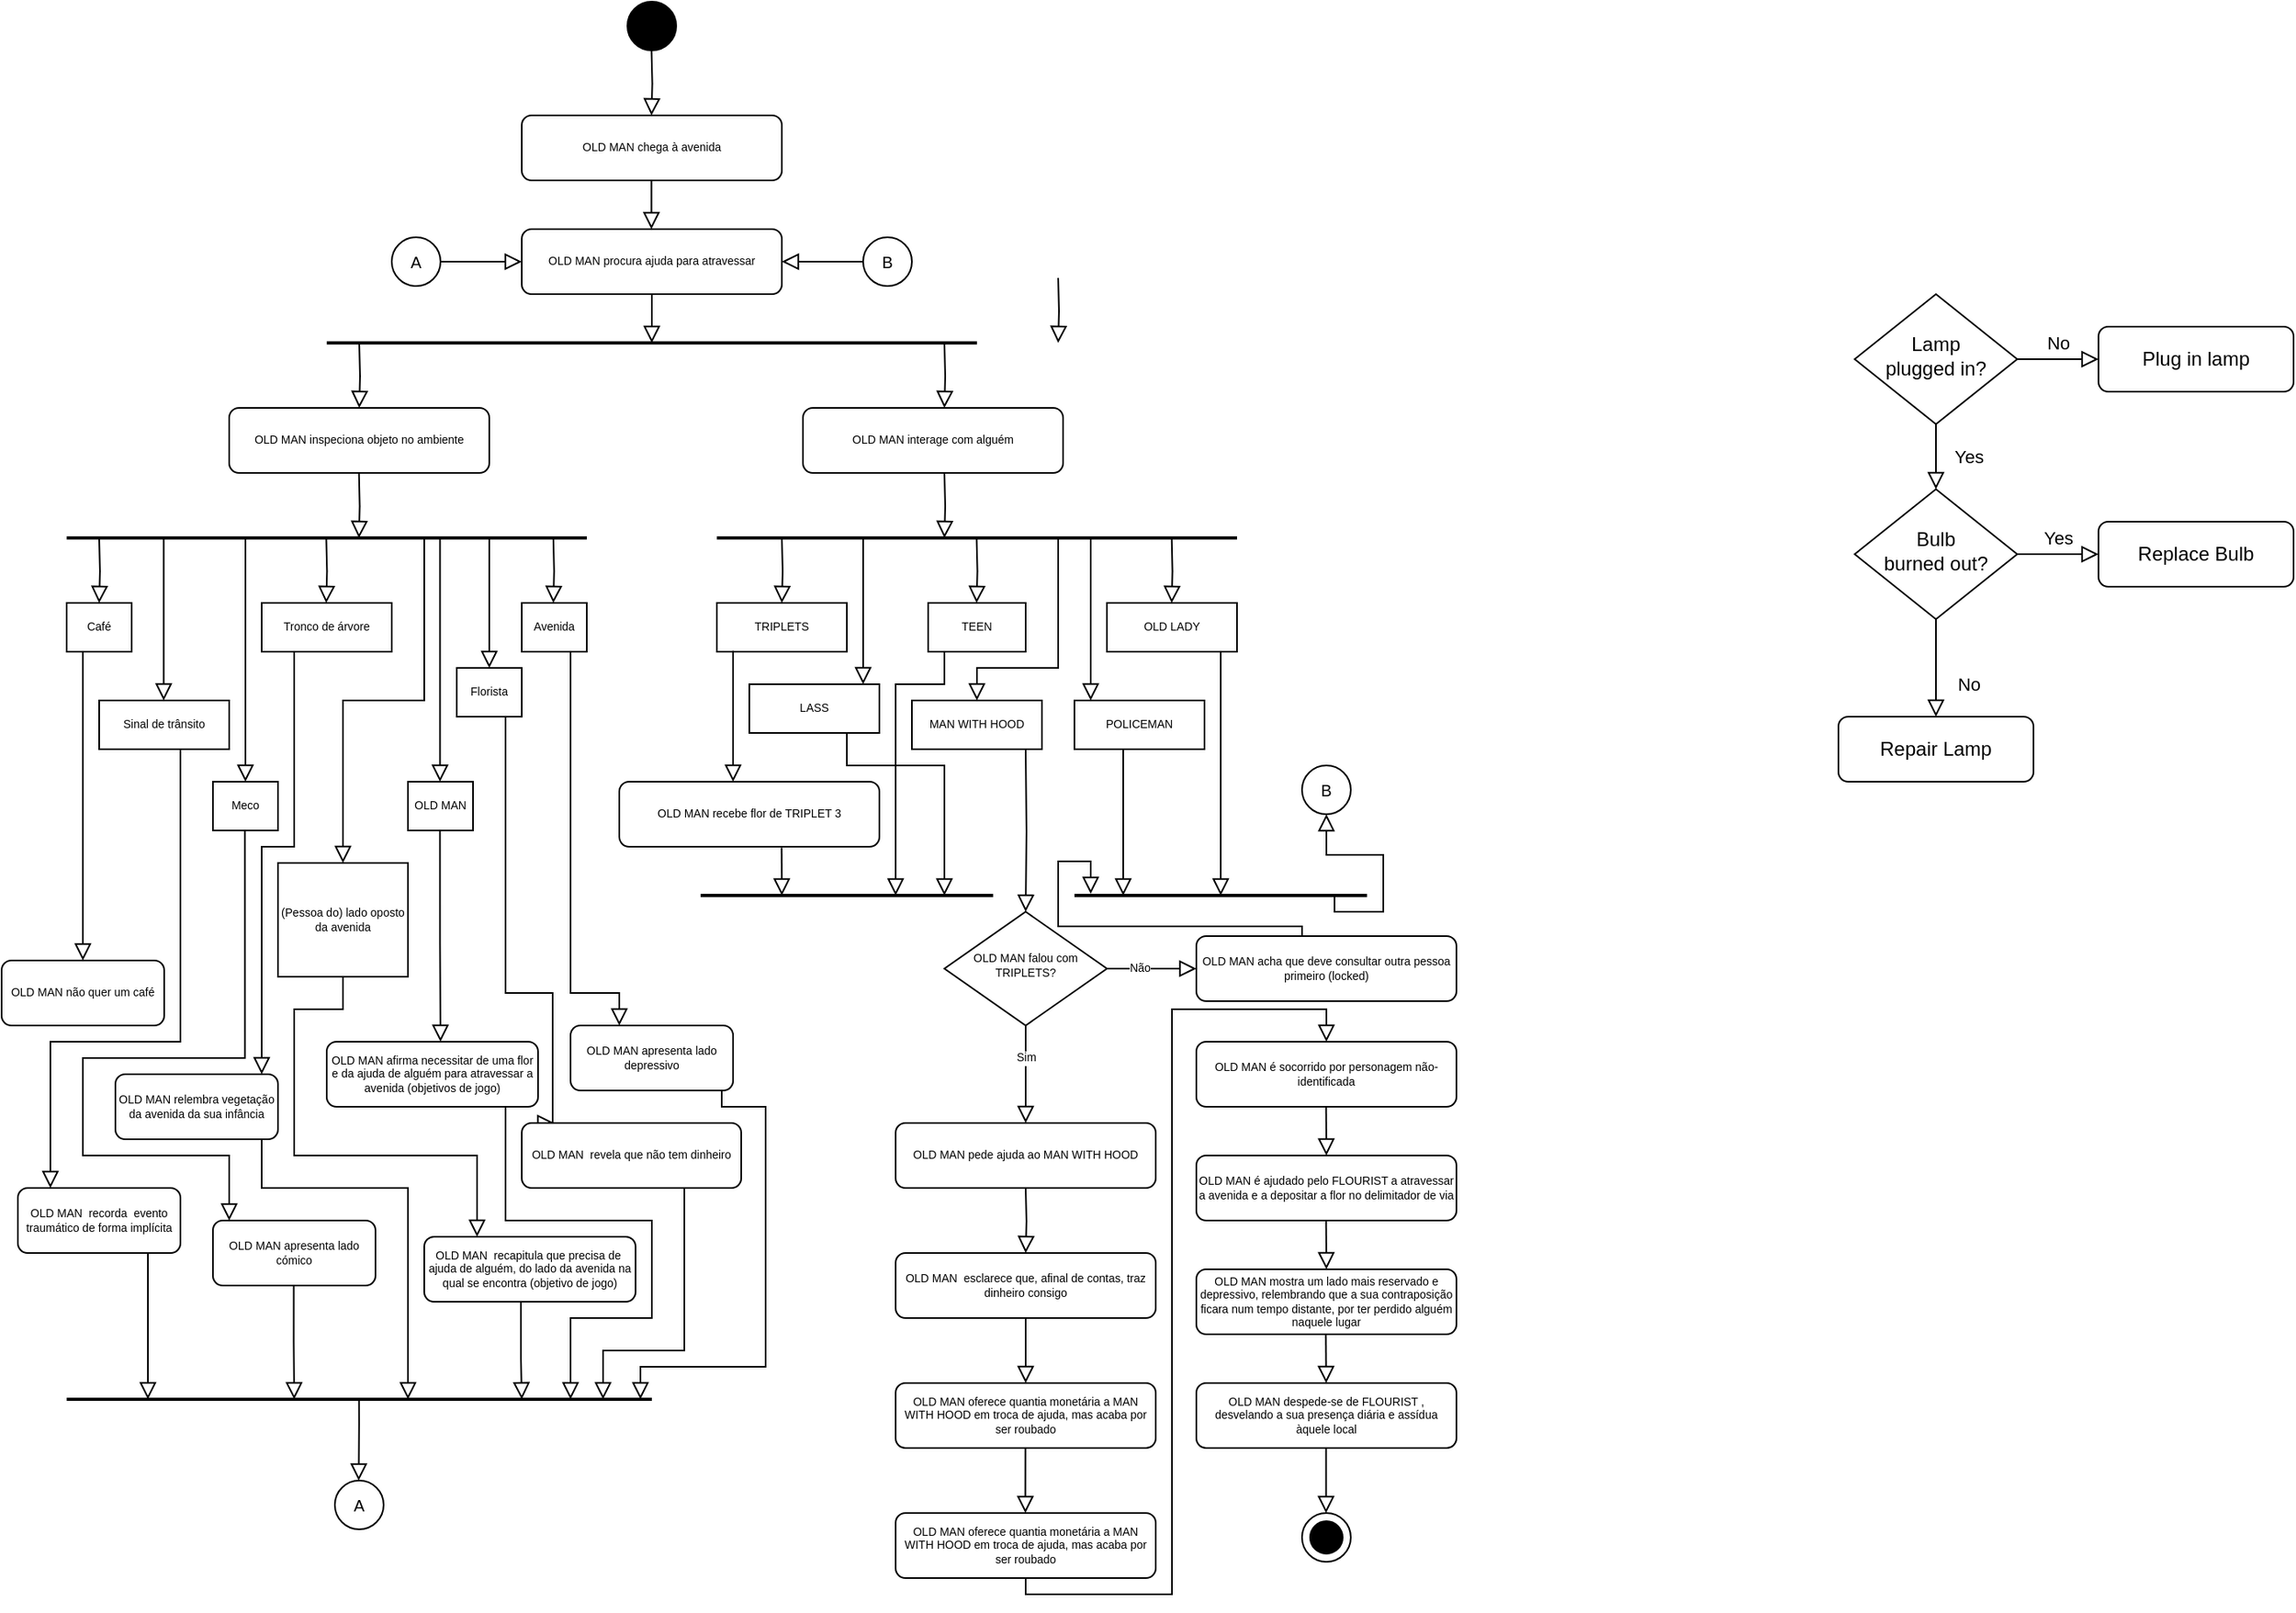 <mxfile version="20.8.11" type="device"><diagram id="C5RBs43oDa-KdzZeNtuy" name="Page-1"><mxGraphModel dx="2441" dy="920" grid="1" gridSize="10" guides="1" tooltips="1" connect="1" arrows="1" fold="1" page="1" pageScale="1" pageWidth="827" pageHeight="1169" math="0" shadow="0"><root><mxCell id="WIyWlLk6GJQsqaUBKTNV-0"/><mxCell id="WIyWlLk6GJQsqaUBKTNV-1" parent="WIyWlLk6GJQsqaUBKTNV-0"/><mxCell id="fhjp100-dX4UiwULM4Kk-120" value="" style="ellipse;whiteSpace=wrap;html=1;aspect=fixed;fontSize=7;" vertex="1" parent="WIyWlLk6GJQsqaUBKTNV-1"><mxGeometry x="640" y="940" width="30" height="30" as="geometry"/></mxCell><mxCell id="WIyWlLk6GJQsqaUBKTNV-3" value="OLD MAN chega à avenida" style="rounded=1;whiteSpace=wrap;html=1;fontSize=7;glass=0;strokeWidth=1;shadow=0;" parent="WIyWlLk6GJQsqaUBKTNV-1" vertex="1"><mxGeometry x="160" y="80" width="160" height="40" as="geometry"/></mxCell><mxCell id="WIyWlLk6GJQsqaUBKTNV-4" value="Yes" style="rounded=0;html=1;jettySize=auto;orthogonalLoop=1;fontSize=11;endArrow=block;endFill=0;endSize=8;strokeWidth=1;shadow=0;labelBackgroundColor=none;edgeStyle=orthogonalEdgeStyle;" parent="WIyWlLk6GJQsqaUBKTNV-1" source="WIyWlLk6GJQsqaUBKTNV-6" target="WIyWlLk6GJQsqaUBKTNV-10" edge="1"><mxGeometry y="20" relative="1" as="geometry"><mxPoint as="offset"/></mxGeometry></mxCell><mxCell id="WIyWlLk6GJQsqaUBKTNV-5" value="No" style="edgeStyle=orthogonalEdgeStyle;rounded=0;html=1;jettySize=auto;orthogonalLoop=1;fontSize=11;endArrow=block;endFill=0;endSize=8;strokeWidth=1;shadow=0;labelBackgroundColor=none;" parent="WIyWlLk6GJQsqaUBKTNV-1" source="WIyWlLk6GJQsqaUBKTNV-6" target="WIyWlLk6GJQsqaUBKTNV-7" edge="1"><mxGeometry y="10" relative="1" as="geometry"><mxPoint as="offset"/></mxGeometry></mxCell><mxCell id="WIyWlLk6GJQsqaUBKTNV-6" value="Lamp&lt;br&gt;plugged in?" style="rhombus;whiteSpace=wrap;html=1;shadow=0;fontFamily=Helvetica;fontSize=12;align=center;strokeWidth=1;spacing=6;spacingTop=-4;" parent="WIyWlLk6GJQsqaUBKTNV-1" vertex="1"><mxGeometry x="980" y="190" width="100" height="80" as="geometry"/></mxCell><mxCell id="WIyWlLk6GJQsqaUBKTNV-7" value="Plug in lamp" style="rounded=1;whiteSpace=wrap;html=1;fontSize=12;glass=0;strokeWidth=1;shadow=0;" parent="WIyWlLk6GJQsqaUBKTNV-1" vertex="1"><mxGeometry x="1130" y="210" width="120" height="40" as="geometry"/></mxCell><mxCell id="WIyWlLk6GJQsqaUBKTNV-8" value="No" style="rounded=0;html=1;jettySize=auto;orthogonalLoop=1;fontSize=11;endArrow=block;endFill=0;endSize=8;strokeWidth=1;shadow=0;labelBackgroundColor=none;edgeStyle=orthogonalEdgeStyle;" parent="WIyWlLk6GJQsqaUBKTNV-1" source="WIyWlLk6GJQsqaUBKTNV-10" target="WIyWlLk6GJQsqaUBKTNV-11" edge="1"><mxGeometry x="0.333" y="20" relative="1" as="geometry"><mxPoint as="offset"/></mxGeometry></mxCell><mxCell id="WIyWlLk6GJQsqaUBKTNV-9" value="Yes" style="edgeStyle=orthogonalEdgeStyle;rounded=0;html=1;jettySize=auto;orthogonalLoop=1;fontSize=11;endArrow=block;endFill=0;endSize=8;strokeWidth=1;shadow=0;labelBackgroundColor=none;" parent="WIyWlLk6GJQsqaUBKTNV-1" source="WIyWlLk6GJQsqaUBKTNV-10" target="WIyWlLk6GJQsqaUBKTNV-12" edge="1"><mxGeometry y="10" relative="1" as="geometry"><mxPoint as="offset"/></mxGeometry></mxCell><mxCell id="WIyWlLk6GJQsqaUBKTNV-10" value="Bulb&lt;br&gt;burned out?" style="rhombus;whiteSpace=wrap;html=1;shadow=0;fontFamily=Helvetica;fontSize=12;align=center;strokeWidth=1;spacing=6;spacingTop=-4;" parent="WIyWlLk6GJQsqaUBKTNV-1" vertex="1"><mxGeometry x="980" y="310" width="100" height="80" as="geometry"/></mxCell><mxCell id="WIyWlLk6GJQsqaUBKTNV-11" value="Repair Lamp" style="rounded=1;whiteSpace=wrap;html=1;fontSize=12;glass=0;strokeWidth=1;shadow=0;" parent="WIyWlLk6GJQsqaUBKTNV-1" vertex="1"><mxGeometry x="970" y="450" width="120" height="40" as="geometry"/></mxCell><mxCell id="WIyWlLk6GJQsqaUBKTNV-12" value="Replace Bulb" style="rounded=1;whiteSpace=wrap;html=1;fontSize=12;glass=0;strokeWidth=1;shadow=0;" parent="WIyWlLk6GJQsqaUBKTNV-1" vertex="1"><mxGeometry x="1130" y="330" width="120" height="40" as="geometry"/></mxCell><mxCell id="fhjp100-dX4UiwULM4Kk-0" value="OLD MAN procura ajuda para atravessar" style="rounded=1;whiteSpace=wrap;html=1;fontSize=7;glass=0;strokeWidth=1;shadow=0;" vertex="1" parent="WIyWlLk6GJQsqaUBKTNV-1"><mxGeometry x="160" y="150" width="160" height="40" as="geometry"/></mxCell><mxCell id="fhjp100-dX4UiwULM4Kk-1" value="&lt;font style=&quot;font-size: 7px;&quot;&gt;OLD MAN inspeciona objeto no ambiente&lt;/font&gt;" style="rounded=1;whiteSpace=wrap;html=1;fontSize=7;glass=0;strokeWidth=1;shadow=0;" vertex="1" parent="WIyWlLk6GJQsqaUBKTNV-1"><mxGeometry x="-20" y="260" width="160" height="40" as="geometry"/></mxCell><mxCell id="fhjp100-dX4UiwULM4Kk-2" value="&lt;font style=&quot;font-size: 7px;&quot;&gt;OLD MAN interage com alguém&lt;/font&gt;" style="rounded=1;whiteSpace=wrap;html=1;fontSize=7;glass=0;strokeWidth=1;shadow=0;" vertex="1" parent="WIyWlLk6GJQsqaUBKTNV-1"><mxGeometry x="333" y="260" width="160" height="40" as="geometry"/></mxCell><mxCell id="fhjp100-dX4UiwULM4Kk-3" value="" style="shape=link;html=1;rounded=0;width=-0.968;fontSize=7;" edge="1" parent="WIyWlLk6GJQsqaUBKTNV-1"><mxGeometry width="100" relative="1" as="geometry"><mxPoint x="40" y="220" as="sourcePoint"/><mxPoint x="440" y="220" as="targetPoint"/></mxGeometry></mxCell><mxCell id="fhjp100-dX4UiwULM4Kk-8" value="" style="rounded=0;html=1;jettySize=auto;orthogonalLoop=1;fontSize=7;endArrow=block;endFill=0;endSize=8;strokeWidth=1;shadow=0;labelBackgroundColor=none;edgeStyle=orthogonalEdgeStyle;" edge="1" parent="WIyWlLk6GJQsqaUBKTNV-1"><mxGeometry y="20" relative="1" as="geometry"><mxPoint as="offset"/><mxPoint x="490" y="180" as="sourcePoint"/><mxPoint x="490" y="220" as="targetPoint"/></mxGeometry></mxCell><mxCell id="fhjp100-dX4UiwULM4Kk-9" value="" style="rounded=0;html=1;jettySize=auto;orthogonalLoop=1;fontSize=7;endArrow=block;endFill=0;endSize=8;strokeWidth=1;shadow=0;labelBackgroundColor=none;edgeStyle=orthogonalEdgeStyle;exitX=0.5;exitY=1;exitDx=0;exitDy=0;" edge="1" parent="WIyWlLk6GJQsqaUBKTNV-1" source="fhjp100-dX4UiwULM4Kk-0"><mxGeometry y="20" relative="1" as="geometry"><mxPoint as="offset"/><mxPoint x="500" y="190" as="sourcePoint"/><mxPoint x="240" y="220" as="targetPoint"/></mxGeometry></mxCell><mxCell id="fhjp100-dX4UiwULM4Kk-10" value="" style="rounded=0;html=1;jettySize=auto;orthogonalLoop=1;fontSize=7;endArrow=block;endFill=0;endSize=8;strokeWidth=1;shadow=0;labelBackgroundColor=none;edgeStyle=orthogonalEdgeStyle;exitX=0.5;exitY=1;exitDx=0;exitDy=0;" edge="1" parent="WIyWlLk6GJQsqaUBKTNV-1"><mxGeometry y="20" relative="1" as="geometry"><mxPoint as="offset"/><mxPoint x="239.76" y="120" as="sourcePoint"/><mxPoint x="239.76" y="150" as="targetPoint"/></mxGeometry></mxCell><mxCell id="fhjp100-dX4UiwULM4Kk-11" value="" style="rounded=0;html=1;jettySize=auto;orthogonalLoop=1;fontSize=7;endArrow=block;endFill=0;endSize=8;strokeWidth=1;shadow=0;labelBackgroundColor=none;edgeStyle=orthogonalEdgeStyle;" edge="1" parent="WIyWlLk6GJQsqaUBKTNV-1"><mxGeometry y="20" relative="1" as="geometry"><mxPoint as="offset"/><mxPoint x="60" y="220" as="sourcePoint"/><mxPoint x="60" y="260" as="targetPoint"/></mxGeometry></mxCell><mxCell id="fhjp100-dX4UiwULM4Kk-12" value="" style="rounded=0;html=1;jettySize=auto;orthogonalLoop=1;fontSize=7;endArrow=block;endFill=0;endSize=8;strokeWidth=1;shadow=0;labelBackgroundColor=none;edgeStyle=orthogonalEdgeStyle;" edge="1" parent="WIyWlLk6GJQsqaUBKTNV-1"><mxGeometry y="20" relative="1" as="geometry"><mxPoint as="offset"/><mxPoint x="420" y="220" as="sourcePoint"/><mxPoint x="420" y="260" as="targetPoint"/></mxGeometry></mxCell><mxCell id="fhjp100-dX4UiwULM4Kk-13" value="" style="shape=link;html=1;rounded=0;width=-0.968;fontSize=7;" edge="1" parent="WIyWlLk6GJQsqaUBKTNV-1"><mxGeometry width="100" relative="1" as="geometry"><mxPoint x="-120" y="340" as="sourcePoint"/><mxPoint x="200" y="340" as="targetPoint"/></mxGeometry></mxCell><mxCell id="fhjp100-dX4UiwULM4Kk-14" value="" style="shape=link;html=1;rounded=0;width=-0.968;fontSize=7;" edge="1" parent="WIyWlLk6GJQsqaUBKTNV-1"><mxGeometry width="100" relative="1" as="geometry"><mxPoint x="280" y="340.0" as="sourcePoint"/><mxPoint x="600" y="340" as="targetPoint"/></mxGeometry></mxCell><mxCell id="fhjp100-dX4UiwULM4Kk-15" value="" style="rounded=0;html=1;jettySize=auto;orthogonalLoop=1;fontSize=7;endArrow=block;endFill=0;endSize=8;strokeWidth=1;shadow=0;labelBackgroundColor=none;edgeStyle=orthogonalEdgeStyle;" edge="1" parent="WIyWlLk6GJQsqaUBKTNV-1"><mxGeometry y="20" relative="1" as="geometry"><mxPoint as="offset"/><mxPoint x="59.83" y="300" as="sourcePoint"/><mxPoint x="59.83" y="340" as="targetPoint"/></mxGeometry></mxCell><mxCell id="fhjp100-dX4UiwULM4Kk-16" value="" style="rounded=0;html=1;jettySize=auto;orthogonalLoop=1;fontSize=7;endArrow=block;endFill=0;endSize=8;strokeWidth=1;shadow=0;labelBackgroundColor=none;edgeStyle=orthogonalEdgeStyle;" edge="1" parent="WIyWlLk6GJQsqaUBKTNV-1"><mxGeometry y="20" relative="1" as="geometry"><mxPoint as="offset"/><mxPoint x="420.0" y="300" as="sourcePoint"/><mxPoint x="420.0" y="340" as="targetPoint"/></mxGeometry></mxCell><mxCell id="fhjp100-dX4UiwULM4Kk-18" value="Café" style="rounded=0;whiteSpace=wrap;html=1;fontSize=7;" vertex="1" parent="WIyWlLk6GJQsqaUBKTNV-1"><mxGeometry x="-120" y="380" width="40" height="30" as="geometry"/></mxCell><mxCell id="fhjp100-dX4UiwULM4Kk-20" value="Tronco de árvore" style="rounded=0;whiteSpace=wrap;html=1;fontSize=7;" vertex="1" parent="WIyWlLk6GJQsqaUBKTNV-1"><mxGeometry y="380" width="80" height="30" as="geometry"/></mxCell><mxCell id="fhjp100-dX4UiwULM4Kk-21" value="Sinal de trânsito" style="rounded=0;whiteSpace=wrap;html=1;fontSize=7;" vertex="1" parent="WIyWlLk6GJQsqaUBKTNV-1"><mxGeometry x="-100" y="440" width="80" height="30" as="geometry"/></mxCell><mxCell id="fhjp100-dX4UiwULM4Kk-22" value="(Pessoa do) lado oposto da avenida" style="rounded=0;whiteSpace=wrap;html=1;fontSize=7;" vertex="1" parent="WIyWlLk6GJQsqaUBKTNV-1"><mxGeometry x="10" y="540" width="80" height="70" as="geometry"/></mxCell><mxCell id="fhjp100-dX4UiwULM4Kk-23" value="Avenida" style="rounded=0;whiteSpace=wrap;html=1;fontSize=7;" vertex="1" parent="WIyWlLk6GJQsqaUBKTNV-1"><mxGeometry x="160" y="380" width="40" height="30" as="geometry"/></mxCell><mxCell id="fhjp100-dX4UiwULM4Kk-24" value="Florista" style="rounded=0;whiteSpace=wrap;html=1;fontSize=7;" vertex="1" parent="WIyWlLk6GJQsqaUBKTNV-1"><mxGeometry x="120" y="420" width="40" height="30" as="geometry"/></mxCell><mxCell id="fhjp100-dX4UiwULM4Kk-25" value="Meco" style="rounded=0;whiteSpace=wrap;html=1;fontSize=7;" vertex="1" parent="WIyWlLk6GJQsqaUBKTNV-1"><mxGeometry x="-30" y="490" width="40" height="30" as="geometry"/></mxCell><mxCell id="fhjp100-dX4UiwULM4Kk-27" value="" style="rounded=0;html=1;jettySize=auto;orthogonalLoop=1;fontSize=7;endArrow=block;endFill=0;endSize=8;strokeWidth=1;shadow=0;labelBackgroundColor=none;edgeStyle=orthogonalEdgeStyle;" edge="1" parent="WIyWlLk6GJQsqaUBKTNV-1"><mxGeometry y="20" relative="1" as="geometry"><mxPoint as="offset"/><mxPoint x="-100.0" y="340" as="sourcePoint"/><mxPoint x="-100.0" y="380" as="targetPoint"/></mxGeometry></mxCell><mxCell id="fhjp100-dX4UiwULM4Kk-28" value="" style="rounded=0;html=1;jettySize=auto;orthogonalLoop=1;fontSize=7;endArrow=block;endFill=0;endSize=8;strokeWidth=1;shadow=0;labelBackgroundColor=none;edgeStyle=orthogonalEdgeStyle;" edge="1" parent="WIyWlLk6GJQsqaUBKTNV-1"><mxGeometry y="20" relative="1" as="geometry"><mxPoint as="offset"/><mxPoint x="39.71" y="340" as="sourcePoint"/><mxPoint x="39.71" y="380" as="targetPoint"/></mxGeometry></mxCell><mxCell id="fhjp100-dX4UiwULM4Kk-29" value="" style="rounded=0;html=1;jettySize=auto;orthogonalLoop=1;fontSize=7;endArrow=block;endFill=0;endSize=8;strokeWidth=1;shadow=0;labelBackgroundColor=none;edgeStyle=orthogonalEdgeStyle;" edge="1" parent="WIyWlLk6GJQsqaUBKTNV-1"><mxGeometry y="20" relative="1" as="geometry"><mxPoint as="offset"/><mxPoint x="179.43" y="340" as="sourcePoint"/><mxPoint x="179.43" y="380" as="targetPoint"/></mxGeometry></mxCell><mxCell id="fhjp100-dX4UiwULM4Kk-30" value="" style="rounded=0;html=1;jettySize=auto;orthogonalLoop=1;fontSize=7;endArrow=block;endFill=0;endSize=8;strokeWidth=1;shadow=0;labelBackgroundColor=none;edgeStyle=orthogonalEdgeStyle;" edge="1" parent="WIyWlLk6GJQsqaUBKTNV-1"><mxGeometry y="20" relative="1" as="geometry"><mxPoint as="offset"/><mxPoint x="-60.29" y="340" as="sourcePoint"/><mxPoint x="-60.29" y="440" as="targetPoint"/></mxGeometry></mxCell><mxCell id="fhjp100-dX4UiwULM4Kk-31" value="" style="rounded=0;html=1;jettySize=auto;orthogonalLoop=1;fontSize=7;endArrow=block;endFill=0;endSize=8;strokeWidth=1;shadow=0;labelBackgroundColor=none;edgeStyle=orthogonalEdgeStyle;" edge="1" parent="WIyWlLk6GJQsqaUBKTNV-1"><mxGeometry y="20" relative="1" as="geometry"><mxPoint as="offset"/><mxPoint x="140" y="340" as="sourcePoint"/><mxPoint x="140" y="420" as="targetPoint"/><Array as="points"><mxPoint x="140" y="410"/><mxPoint x="140" y="410"/></Array></mxGeometry></mxCell><mxCell id="fhjp100-dX4UiwULM4Kk-32" value="" style="rounded=0;html=1;jettySize=auto;orthogonalLoop=1;fontSize=7;endArrow=block;endFill=0;endSize=8;strokeWidth=1;shadow=0;labelBackgroundColor=none;edgeStyle=orthogonalEdgeStyle;" edge="1" parent="WIyWlLk6GJQsqaUBKTNV-1"><mxGeometry y="20" relative="1" as="geometry"><mxPoint as="offset"/><mxPoint x="-10" y="340" as="sourcePoint"/><mxPoint x="-10" y="490" as="targetPoint"/></mxGeometry></mxCell><mxCell id="fhjp100-dX4UiwULM4Kk-33" value="" style="rounded=0;html=1;jettySize=auto;orthogonalLoop=1;fontSize=7;endArrow=block;endFill=0;endSize=8;strokeWidth=1;shadow=0;labelBackgroundColor=none;edgeStyle=orthogonalEdgeStyle;" edge="1" parent="WIyWlLk6GJQsqaUBKTNV-1"><mxGeometry y="20" relative="1" as="geometry"><mxPoint as="offset"/><mxPoint x="109.71" y="340" as="sourcePoint"/><mxPoint x="109.71" y="490" as="targetPoint"/></mxGeometry></mxCell><mxCell id="fhjp100-dX4UiwULM4Kk-34" value="" style="rounded=0;html=1;jettySize=auto;orthogonalLoop=1;fontSize=7;endArrow=block;endFill=0;endSize=8;strokeWidth=1;shadow=0;labelBackgroundColor=none;edgeStyle=orthogonalEdgeStyle;" edge="1" parent="WIyWlLk6GJQsqaUBKTNV-1"><mxGeometry y="20" relative="1" as="geometry"><mxPoint as="offset"/><mxPoint x="-110" y="410" as="sourcePoint"/><mxPoint x="-110" y="600" as="targetPoint"/></mxGeometry></mxCell><mxCell id="fhjp100-dX4UiwULM4Kk-35" value="" style="rounded=0;html=1;jettySize=auto;orthogonalLoop=1;fontSize=7;endArrow=block;endFill=0;endSize=8;strokeWidth=1;shadow=0;labelBackgroundColor=none;edgeStyle=orthogonalEdgeStyle;" edge="1" parent="WIyWlLk6GJQsqaUBKTNV-1"><mxGeometry y="20" relative="1" as="geometry"><mxPoint as="offset"/><mxPoint x="190" y="410" as="sourcePoint"/><mxPoint x="220" y="640" as="targetPoint"/><Array as="points"><mxPoint x="190" y="410"/><mxPoint x="190" y="620"/><mxPoint x="220" y="620"/></Array></mxGeometry></mxCell><mxCell id="fhjp100-dX4UiwULM4Kk-36" value="OLD MAN não quer um café" style="rounded=1;whiteSpace=wrap;html=1;fontSize=7;glass=0;strokeWidth=1;shadow=0;" vertex="1" parent="WIyWlLk6GJQsqaUBKTNV-1"><mxGeometry x="-160" y="600" width="100" height="40" as="geometry"/></mxCell><mxCell id="fhjp100-dX4UiwULM4Kk-49" style="edgeStyle=orthogonalEdgeStyle;rounded=0;orthogonalLoop=1;jettySize=auto;html=1;exitX=0.5;exitY=1;exitDx=0;exitDy=0;strokeColor=#FFFFFF;fontSize=7;" edge="1" parent="WIyWlLk6GJQsqaUBKTNV-1" source="fhjp100-dX4UiwULM4Kk-37"><mxGeometry relative="1" as="geometry"><mxPoint x="319.889" y="430" as="targetPoint"/></mxGeometry></mxCell><mxCell id="fhjp100-dX4UiwULM4Kk-37" value="TRIPLETS" style="rounded=0;whiteSpace=wrap;html=1;fontSize=7;" vertex="1" parent="WIyWlLk6GJQsqaUBKTNV-1"><mxGeometry x="280" y="380" width="80" height="30" as="geometry"/></mxCell><mxCell id="fhjp100-dX4UiwULM4Kk-38" value="OLD LADY" style="rounded=0;whiteSpace=wrap;html=1;fontSize=7;" vertex="1" parent="WIyWlLk6GJQsqaUBKTNV-1"><mxGeometry x="520" y="380" width="80" height="30" as="geometry"/></mxCell><mxCell id="fhjp100-dX4UiwULM4Kk-39" value="TEEN" style="rounded=0;whiteSpace=wrap;html=1;fontSize=7;" vertex="1" parent="WIyWlLk6GJQsqaUBKTNV-1"><mxGeometry x="410" y="380" width="60" height="30" as="geometry"/></mxCell><mxCell id="fhjp100-dX4UiwULM4Kk-40" value="LASS" style="rounded=0;whiteSpace=wrap;html=1;fontSize=7;" vertex="1" parent="WIyWlLk6GJQsqaUBKTNV-1"><mxGeometry x="300" y="430" width="80" height="30" as="geometry"/></mxCell><mxCell id="fhjp100-dX4UiwULM4Kk-41" value="POLICEMAN" style="rounded=0;whiteSpace=wrap;html=1;fontSize=7;" vertex="1" parent="WIyWlLk6GJQsqaUBKTNV-1"><mxGeometry x="500" y="440" width="80" height="30" as="geometry"/></mxCell><mxCell id="fhjp100-dX4UiwULM4Kk-42" value="MAN WITH HOOD" style="rounded=0;whiteSpace=wrap;html=1;fontSize=7;" vertex="1" parent="WIyWlLk6GJQsqaUBKTNV-1"><mxGeometry x="400" y="440" width="80" height="30" as="geometry"/></mxCell><mxCell id="fhjp100-dX4UiwULM4Kk-43" value="" style="rounded=0;html=1;jettySize=auto;orthogonalLoop=1;fontSize=7;endArrow=block;endFill=0;endSize=8;strokeWidth=1;shadow=0;labelBackgroundColor=none;edgeStyle=orthogonalEdgeStyle;" edge="1" parent="WIyWlLk6GJQsqaUBKTNV-1"><mxGeometry y="20" relative="1" as="geometry"><mxPoint as="offset"/><mxPoint x="370" y="340" as="sourcePoint"/><mxPoint x="370" y="430" as="targetPoint"/></mxGeometry></mxCell><mxCell id="fhjp100-dX4UiwULM4Kk-44" value="" style="rounded=0;html=1;jettySize=auto;orthogonalLoop=1;fontSize=7;endArrow=block;endFill=0;endSize=8;strokeWidth=1;shadow=0;labelBackgroundColor=none;edgeStyle=orthogonalEdgeStyle;" edge="1" parent="WIyWlLk6GJQsqaUBKTNV-1"><mxGeometry y="20" relative="1" as="geometry"><mxPoint as="offset"/><mxPoint x="510" y="340" as="sourcePoint"/><mxPoint x="510" y="440" as="targetPoint"/></mxGeometry></mxCell><mxCell id="fhjp100-dX4UiwULM4Kk-45" value="" style="rounded=0;html=1;jettySize=auto;orthogonalLoop=1;fontSize=7;endArrow=block;endFill=0;endSize=8;strokeWidth=1;shadow=0;labelBackgroundColor=none;edgeStyle=orthogonalEdgeStyle;" edge="1" parent="WIyWlLk6GJQsqaUBKTNV-1"><mxGeometry y="20" relative="1" as="geometry"><mxPoint as="offset"/><mxPoint x="439.8" y="340" as="sourcePoint"/><mxPoint x="439.8" y="380" as="targetPoint"/></mxGeometry></mxCell><mxCell id="fhjp100-dX4UiwULM4Kk-46" value="" style="rounded=0;html=1;jettySize=auto;orthogonalLoop=1;fontSize=7;endArrow=block;endFill=0;endSize=8;strokeWidth=1;shadow=0;labelBackgroundColor=none;edgeStyle=orthogonalEdgeStyle;entryX=0.5;entryY=0;entryDx=0;entryDy=0;" edge="1" parent="WIyWlLk6GJQsqaUBKTNV-1" target="fhjp100-dX4UiwULM4Kk-42"><mxGeometry y="20" relative="1" as="geometry"><mxPoint as="offset"/><mxPoint x="493.0" y="340" as="sourcePoint"/><mxPoint x="493.0" y="380" as="targetPoint"/><Array as="points"><mxPoint x="490" y="340"/><mxPoint x="490" y="420"/><mxPoint x="440" y="420"/></Array></mxGeometry></mxCell><mxCell id="fhjp100-dX4UiwULM4Kk-47" value="" style="rounded=0;html=1;jettySize=auto;orthogonalLoop=1;fontSize=7;endArrow=block;endFill=0;endSize=8;strokeWidth=1;shadow=0;labelBackgroundColor=none;edgeStyle=orthogonalEdgeStyle;" edge="1" parent="WIyWlLk6GJQsqaUBKTNV-1"><mxGeometry y="20" relative="1" as="geometry"><mxPoint as="offset"/><mxPoint x="320" y="340" as="sourcePoint"/><mxPoint x="320" y="380" as="targetPoint"/></mxGeometry></mxCell><mxCell id="fhjp100-dX4UiwULM4Kk-48" value="&lt;font style=&quot;font-size: 7px;&quot;&gt;OLD MAN recebe flor de TRIPLET 3&lt;/font&gt;" style="rounded=1;whiteSpace=wrap;html=1;fontSize=7;glass=0;strokeWidth=1;shadow=0;" vertex="1" parent="WIyWlLk6GJQsqaUBKTNV-1"><mxGeometry x="220" y="490" width="160" height="40" as="geometry"/></mxCell><mxCell id="fhjp100-dX4UiwULM4Kk-50" value="" style="rounded=0;html=1;jettySize=auto;orthogonalLoop=1;fontSize=7;endArrow=block;endFill=0;endSize=8;strokeWidth=1;shadow=0;labelBackgroundColor=none;edgeStyle=orthogonalEdgeStyle;exitX=0.125;exitY=0.981;exitDx=0;exitDy=0;exitPerimeter=0;" edge="1" parent="WIyWlLk6GJQsqaUBKTNV-1" source="fhjp100-dX4UiwULM4Kk-37"><mxGeometry y="20" relative="1" as="geometry"><mxPoint as="offset"/><mxPoint x="290" y="416" as="sourcePoint"/><mxPoint x="290" y="490" as="targetPoint"/><Array as="points"/></mxGeometry></mxCell><mxCell id="fhjp100-dX4UiwULM4Kk-51" value="" style="rounded=0;html=1;jettySize=auto;orthogonalLoop=1;fontSize=7;endArrow=block;endFill=0;endSize=8;strokeWidth=1;shadow=0;labelBackgroundColor=none;edgeStyle=orthogonalEdgeStyle;" edge="1" parent="WIyWlLk6GJQsqaUBKTNV-1"><mxGeometry y="20" relative="1" as="geometry"><mxPoint as="offset"/><mxPoint x="559.84" y="340" as="sourcePoint"/><mxPoint x="559.84" y="380" as="targetPoint"/></mxGeometry></mxCell><mxCell id="fhjp100-dX4UiwULM4Kk-52" value="&lt;font style=&quot;font-size: 10px;&quot;&gt;B&lt;/font&gt;" style="ellipse;whiteSpace=wrap;html=1;aspect=fixed;fontSize=7;" vertex="1" parent="WIyWlLk6GJQsqaUBKTNV-1"><mxGeometry x="640" y="480" width="30" height="30" as="geometry"/></mxCell><mxCell id="fhjp100-dX4UiwULM4Kk-55" value="" style="rounded=0;html=1;jettySize=auto;orthogonalLoop=1;fontSize=7;endArrow=block;endFill=0;endSize=8;strokeWidth=1;shadow=0;labelBackgroundColor=none;edgeStyle=orthogonalEdgeStyle;entryX=0.5;entryY=0;entryDx=0;entryDy=0;" edge="1" parent="WIyWlLk6GJQsqaUBKTNV-1" target="fhjp100-dX4UiwULM4Kk-56"><mxGeometry y="20" relative="1" as="geometry"><mxPoint as="offset"/><mxPoint x="470.0" y="470" as="sourcePoint"/><mxPoint x="470" y="530" as="targetPoint"/></mxGeometry></mxCell><mxCell id="fhjp100-dX4UiwULM4Kk-56" value="&lt;font style=&quot;font-size: 7px;&quot;&gt;OLD MAN falou com TRIPLETS?&lt;/font&gt;" style="rhombus;whiteSpace=wrap;html=1;shadow=0;fontFamily=Helvetica;fontSize=7;align=center;strokeWidth=1;spacing=6;spacingTop=-4;" vertex="1" parent="WIyWlLk6GJQsqaUBKTNV-1"><mxGeometry x="420" y="570" width="100" height="70" as="geometry"/></mxCell><mxCell id="fhjp100-dX4UiwULM4Kk-57" value="" style="shape=link;html=1;rounded=0;width=-0.968;fontSize=7;" edge="1" parent="WIyWlLk6GJQsqaUBKTNV-1"><mxGeometry width="100" relative="1" as="geometry"><mxPoint x="500" y="560" as="sourcePoint"/><mxPoint x="680" y="560" as="targetPoint"/></mxGeometry></mxCell><mxCell id="fhjp100-dX4UiwULM4Kk-58" value="" style="rounded=0;html=1;jettySize=auto;orthogonalLoop=1;fontSize=7;endArrow=block;endFill=0;endSize=8;strokeWidth=1;shadow=0;labelBackgroundColor=none;edgeStyle=orthogonalEdgeStyle;" edge="1" parent="WIyWlLk6GJQsqaUBKTNV-1"><mxGeometry y="20" relative="1" as="geometry"><mxPoint as="offset"/><mxPoint x="470" y="640" as="sourcePoint"/><mxPoint x="470" y="700" as="targetPoint"/></mxGeometry></mxCell><mxCell id="fhjp100-dX4UiwULM4Kk-59" value="&lt;font style=&quot;font-size: 7px;&quot;&gt;Sim&lt;br&gt;&lt;/font&gt;" style="edgeLabel;html=1;align=center;verticalAlign=middle;resizable=0;points=[];fontSize=7;" vertex="1" connectable="0" parent="fhjp100-dX4UiwULM4Kk-58"><mxGeometry x="0.703" relative="1" as="geometry"><mxPoint y="-31" as="offset"/></mxGeometry></mxCell><mxCell id="fhjp100-dX4UiwULM4Kk-60" value="" style="rounded=0;html=1;jettySize=auto;orthogonalLoop=1;fontSize=7;endArrow=block;endFill=0;endSize=8;strokeWidth=1;shadow=0;labelBackgroundColor=none;edgeStyle=orthogonalEdgeStyle;exitX=1;exitY=0.5;exitDx=0;exitDy=0;entryX=0;entryY=0.5;entryDx=0;entryDy=0;" edge="1" parent="WIyWlLk6GJQsqaUBKTNV-1" source="fhjp100-dX4UiwULM4Kk-56" target="fhjp100-dX4UiwULM4Kk-62"><mxGeometry y="20" relative="1" as="geometry"><mxPoint as="offset"/><mxPoint x="580" y="555" as="sourcePoint"/><mxPoint x="560" y="605" as="targetPoint"/><Array as="points"/></mxGeometry></mxCell><mxCell id="fhjp100-dX4UiwULM4Kk-61" value="&lt;font style=&quot;font-size: 7px;&quot;&gt;Não&lt;/font&gt;" style="edgeLabel;html=1;align=center;verticalAlign=middle;resizable=0;points=[];fontSize=7;" vertex="1" connectable="0" parent="fhjp100-dX4UiwULM4Kk-60"><mxGeometry x="0.703" relative="1" as="geometry"><mxPoint x="-27" as="offset"/></mxGeometry></mxCell><mxCell id="fhjp100-dX4UiwULM4Kk-62" value="&lt;font style=&quot;font-size: 7px;&quot;&gt;OLD MAN acha que deve consultar outra pessoa primeiro (locked)&lt;/font&gt;" style="rounded=1;whiteSpace=wrap;html=1;fontSize=7;glass=0;strokeWidth=1;shadow=0;" vertex="1" parent="WIyWlLk6GJQsqaUBKTNV-1"><mxGeometry x="575" y="585" width="160" height="40" as="geometry"/></mxCell><mxCell id="fhjp100-dX4UiwULM4Kk-63" value="" style="rounded=0;html=1;jettySize=auto;orthogonalLoop=1;fontSize=7;endArrow=block;endFill=0;endSize=8;strokeWidth=1;shadow=0;labelBackgroundColor=none;edgeStyle=orthogonalEdgeStyle;" edge="1" parent="WIyWlLk6GJQsqaUBKTNV-1"><mxGeometry y="20" relative="1" as="geometry"><mxPoint as="offset"/><mxPoint x="530" y="470" as="sourcePoint"/><mxPoint x="530" y="560" as="targetPoint"/></mxGeometry></mxCell><mxCell id="fhjp100-dX4UiwULM4Kk-64" value="" style="rounded=0;html=1;jettySize=auto;orthogonalLoop=1;fontSize=7;endArrow=block;endFill=0;endSize=8;strokeWidth=1;shadow=0;labelBackgroundColor=none;edgeStyle=orthogonalEdgeStyle;" edge="1" parent="WIyWlLk6GJQsqaUBKTNV-1"><mxGeometry y="20" relative="1" as="geometry"><mxPoint as="offset"/><mxPoint x="590" y="410" as="sourcePoint"/><mxPoint x="590" y="560" as="targetPoint"/></mxGeometry></mxCell><mxCell id="fhjp100-dX4UiwULM4Kk-65" value="" style="rounded=0;html=1;jettySize=auto;orthogonalLoop=1;fontSize=7;endArrow=block;endFill=0;endSize=8;strokeWidth=1;shadow=0;labelBackgroundColor=none;edgeStyle=orthogonalEdgeStyle;" edge="1" parent="WIyWlLk6GJQsqaUBKTNV-1"><mxGeometry y="20" relative="1" as="geometry"><mxPoint as="offset"/><mxPoint x="640" y="585" as="sourcePoint"/><mxPoint x="510" y="559" as="targetPoint"/><Array as="points"><mxPoint x="640" y="579"/><mxPoint x="490" y="579"/><mxPoint x="490" y="539"/><mxPoint x="510" y="539"/></Array></mxGeometry></mxCell><mxCell id="fhjp100-dX4UiwULM4Kk-66" value="" style="shape=link;html=1;rounded=0;width=-0.968;fontSize=7;" edge="1" parent="WIyWlLk6GJQsqaUBKTNV-1"><mxGeometry width="100" relative="1" as="geometry"><mxPoint x="270" y="560" as="sourcePoint"/><mxPoint x="450" y="560" as="targetPoint"/></mxGeometry></mxCell><mxCell id="fhjp100-dX4UiwULM4Kk-67" value="" style="rounded=0;html=1;jettySize=auto;orthogonalLoop=1;fontSize=7;endArrow=block;endFill=0;endSize=8;strokeWidth=1;shadow=0;labelBackgroundColor=none;edgeStyle=orthogonalEdgeStyle;exitX=0.624;exitY=1.017;exitDx=0;exitDy=0;exitPerimeter=0;" edge="1" parent="WIyWlLk6GJQsqaUBKTNV-1" source="fhjp100-dX4UiwULM4Kk-48"><mxGeometry y="20" relative="1" as="geometry"><mxPoint as="offset"/><mxPoint x="320" y="545" as="sourcePoint"/><mxPoint x="320" y="560" as="targetPoint"/></mxGeometry></mxCell><mxCell id="fhjp100-dX4UiwULM4Kk-68" value="" style="rounded=0;html=1;jettySize=auto;orthogonalLoop=1;fontSize=7;endArrow=block;endFill=0;endSize=8;strokeWidth=1;shadow=0;labelBackgroundColor=none;edgeStyle=orthogonalEdgeStyle;exitX=0.75;exitY=1;exitDx=0;exitDy=0;" edge="1" parent="WIyWlLk6GJQsqaUBKTNV-1" source="fhjp100-dX4UiwULM4Kk-40"><mxGeometry y="20" relative="1" as="geometry"><mxPoint as="offset"/><mxPoint x="390" y="479.43" as="sourcePoint"/><mxPoint x="390" y="560" as="targetPoint"/><Array as="points"><mxPoint x="360" y="480"/><mxPoint x="390" y="480"/></Array></mxGeometry></mxCell><mxCell id="fhjp100-dX4UiwULM4Kk-69" value="" style="rounded=0;html=1;jettySize=auto;orthogonalLoop=1;fontSize=7;endArrow=block;endFill=0;endSize=8;strokeWidth=1;shadow=0;labelBackgroundColor=none;edgeStyle=orthogonalEdgeStyle;" edge="1" parent="WIyWlLk6GJQsqaUBKTNV-1"><mxGeometry y="20" relative="1" as="geometry"><mxPoint as="offset"/><mxPoint x="420" y="410" as="sourcePoint"/><mxPoint x="420" y="560" as="targetPoint"/><Array as="points"><mxPoint x="420" y="430"/><mxPoint x="390" y="430"/><mxPoint x="390" y="480"/><mxPoint x="420" y="480"/></Array></mxGeometry></mxCell><mxCell id="fhjp100-dX4UiwULM4Kk-70" value="" style="rounded=0;html=1;jettySize=auto;orthogonalLoop=1;fontSize=7;endArrow=block;endFill=0;endSize=8;strokeWidth=1;shadow=0;labelBackgroundColor=none;edgeStyle=orthogonalEdgeStyle;entryX=0.5;entryY=1;entryDx=0;entryDy=0;" edge="1" parent="WIyWlLk6GJQsqaUBKTNV-1" target="fhjp100-dX4UiwULM4Kk-52"><mxGeometry y="20" relative="1" as="geometry"><mxPoint as="offset"/><mxPoint x="660" y="560" as="sourcePoint"/><mxPoint x="620" y="500" as="targetPoint"/><Array as="points"><mxPoint x="660" y="570"/><mxPoint x="690" y="570"/><mxPoint x="690" y="535"/><mxPoint x="655" y="535"/></Array></mxGeometry></mxCell><mxCell id="fhjp100-dX4UiwULM4Kk-71" value="OLD MAN" style="rounded=0;whiteSpace=wrap;html=1;fontSize=7;" vertex="1" parent="WIyWlLk6GJQsqaUBKTNV-1"><mxGeometry x="90" y="490" width="40" height="30" as="geometry"/></mxCell><mxCell id="fhjp100-dX4UiwULM4Kk-72" value="OLD MAN afirma necessitar de uma flor e da ajuda de alguém para atravessar a avenida (objetivos de jogo)" style="rounded=1;whiteSpace=wrap;html=1;fontSize=7;glass=0;strokeWidth=1;shadow=0;" vertex="1" parent="WIyWlLk6GJQsqaUBKTNV-1"><mxGeometry x="40" y="650" width="130" height="40" as="geometry"/></mxCell><mxCell id="fhjp100-dX4UiwULM4Kk-74" value="" style="rounded=0;html=1;jettySize=auto;orthogonalLoop=1;fontSize=7;endArrow=block;endFill=0;endSize=8;strokeWidth=1;shadow=0;labelBackgroundColor=none;edgeStyle=orthogonalEdgeStyle;entryX=0.9;entryY=0;entryDx=0;entryDy=0;entryPerimeter=0;" edge="1" parent="WIyWlLk6GJQsqaUBKTNV-1" target="fhjp100-dX4UiwULM4Kk-75"><mxGeometry y="20" relative="1" as="geometry"><mxPoint as="offset"/><mxPoint x="20.0" y="410" as="sourcePoint"/><mxPoint x="20.0" y="450" as="targetPoint"/><Array as="points"><mxPoint x="20" y="530"/><mxPoint y="530"/></Array></mxGeometry></mxCell><mxCell id="fhjp100-dX4UiwULM4Kk-75" value="OLD MAN relembra vegetação da avenida da sua infância" style="rounded=1;whiteSpace=wrap;html=1;fontSize=7;glass=0;strokeWidth=1;shadow=0;" vertex="1" parent="WIyWlLk6GJQsqaUBKTNV-1"><mxGeometry x="-90" y="670" width="100" height="40" as="geometry"/></mxCell><mxCell id="fhjp100-dX4UiwULM4Kk-76" value="" style="rounded=0;html=1;jettySize=auto;orthogonalLoop=1;fontSize=7;endArrow=block;endFill=0;endSize=8;strokeWidth=1;shadow=0;labelBackgroundColor=none;edgeStyle=orthogonalEdgeStyle;" edge="1" parent="WIyWlLk6GJQsqaUBKTNV-1"><mxGeometry y="20" relative="1" as="geometry"><mxPoint as="offset"/><mxPoint x="140" y="450" as="sourcePoint"/><mxPoint x="180" y="700" as="targetPoint"/><Array as="points"><mxPoint x="150" y="450"/><mxPoint x="150" y="620"/><mxPoint x="179" y="620"/></Array></mxGeometry></mxCell><mxCell id="fhjp100-dX4UiwULM4Kk-77" value="" style="rounded=0;html=1;jettySize=auto;orthogonalLoop=1;fontSize=7;endArrow=block;endFill=0;endSize=8;strokeWidth=1;shadow=0;labelBackgroundColor=none;edgeStyle=orthogonalEdgeStyle;entryX=0.5;entryY=0;entryDx=0;entryDy=0;" edge="1" parent="WIyWlLk6GJQsqaUBKTNV-1" target="fhjp100-dX4UiwULM4Kk-22"><mxGeometry y="20" relative="1" as="geometry"><mxPoint as="offset"/><mxPoint x="100.0" y="340" as="sourcePoint"/><mxPoint x="100.0" y="380" as="targetPoint"/><Array as="points"><mxPoint x="100" y="440"/><mxPoint x="50" y="440"/></Array></mxGeometry></mxCell><mxCell id="fhjp100-dX4UiwULM4Kk-78" value="" style="rounded=0;html=1;jettySize=auto;orthogonalLoop=1;fontSize=7;endArrow=block;endFill=0;endSize=8;strokeWidth=1;shadow=0;labelBackgroundColor=none;edgeStyle=orthogonalEdgeStyle;exitX=0.5;exitY=1;exitDx=0;exitDy=0;" edge="1" parent="WIyWlLk6GJQsqaUBKTNV-1" source="fhjp100-dX4UiwULM4Kk-21"><mxGeometry y="20" relative="1" as="geometry"><mxPoint as="offset"/><mxPoint x="-60.32" y="510" as="sourcePoint"/><mxPoint x="-130" y="740" as="targetPoint"/><Array as="points"><mxPoint x="-50" y="470"/><mxPoint x="-50" y="650"/><mxPoint x="-130" y="650"/><mxPoint x="-130" y="740"/></Array></mxGeometry></mxCell><mxCell id="fhjp100-dX4UiwULM4Kk-79" value="OLD MAN&amp;nbsp; recorda&amp;nbsp; evento traumático de forma implícita" style="rounded=1;whiteSpace=wrap;html=1;fontSize=7;glass=0;strokeWidth=1;shadow=0;" vertex="1" parent="WIyWlLk6GJQsqaUBKTNV-1"><mxGeometry x="-150" y="740" width="100" height="40" as="geometry"/></mxCell><mxCell id="fhjp100-dX4UiwULM4Kk-80" value="OLD MAN apresenta lado cómico" style="rounded=1;whiteSpace=wrap;html=1;fontSize=7;glass=0;strokeWidth=1;shadow=0;" vertex="1" parent="WIyWlLk6GJQsqaUBKTNV-1"><mxGeometry x="-30" y="760" width="100" height="40" as="geometry"/></mxCell><mxCell id="fhjp100-dX4UiwULM4Kk-81" value="" style="rounded=0;html=1;jettySize=auto;orthogonalLoop=1;fontSize=7;endArrow=block;endFill=0;endSize=8;strokeWidth=1;shadow=0;labelBackgroundColor=none;edgeStyle=orthogonalEdgeStyle;entryX=0.1;entryY=0;entryDx=0;entryDy=0;entryPerimeter=0;" edge="1" parent="WIyWlLk6GJQsqaUBKTNV-1" target="fhjp100-dX4UiwULM4Kk-80"><mxGeometry y="20" relative="1" as="geometry"><mxPoint as="offset"/><mxPoint x="-10.33" y="520" as="sourcePoint"/><mxPoint x="-20" y="740" as="targetPoint"/><Array as="points"><mxPoint x="-10" y="660"/><mxPoint x="-110" y="660"/><mxPoint x="-110" y="720"/><mxPoint x="-20" y="720"/></Array></mxGeometry></mxCell><mxCell id="fhjp100-dX4UiwULM4Kk-82" value="OLD MAN&amp;nbsp; recapitula que precisa de&amp;nbsp; ajuda de alguém, do lado da avenida na qual se encontra (objetivo de jogo)" style="rounded=1;whiteSpace=wrap;html=1;fontSize=7;glass=0;strokeWidth=1;shadow=0;" vertex="1" parent="WIyWlLk6GJQsqaUBKTNV-1"><mxGeometry x="100" y="770" width="130" height="40" as="geometry"/></mxCell><mxCell id="fhjp100-dX4UiwULM4Kk-83" value="" style="rounded=0;html=1;jettySize=auto;orthogonalLoop=1;fontSize=7;endArrow=block;endFill=0;endSize=8;strokeWidth=1;shadow=0;labelBackgroundColor=none;edgeStyle=orthogonalEdgeStyle;exitX=0.5;exitY=1;exitDx=0;exitDy=0;entryX=0.25;entryY=0;entryDx=0;entryDy=0;" edge="1" parent="WIyWlLk6GJQsqaUBKTNV-1" source="fhjp100-dX4UiwULM4Kk-22" target="fhjp100-dX4UiwULM4Kk-82"><mxGeometry y="20" relative="1" as="geometry"><mxPoint as="offset"/><mxPoint x="19.84" y="637" as="sourcePoint"/><mxPoint x="19.84" y="677" as="targetPoint"/><Array as="points"><mxPoint x="50" y="630"/><mxPoint x="20" y="630"/><mxPoint x="20" y="720"/><mxPoint x="132" y="720"/></Array></mxGeometry></mxCell><mxCell id="fhjp100-dX4UiwULM4Kk-84" value="OLD MAN apresenta lado depressivo" style="rounded=1;whiteSpace=wrap;html=1;fontSize=7;glass=0;strokeWidth=1;shadow=0;" vertex="1" parent="WIyWlLk6GJQsqaUBKTNV-1"><mxGeometry x="190" y="640" width="100" height="40" as="geometry"/></mxCell><mxCell id="fhjp100-dX4UiwULM4Kk-85" value="" style="rounded=0;html=1;jettySize=auto;orthogonalLoop=1;fontSize=7;endArrow=block;endFill=0;endSize=8;strokeWidth=1;shadow=0;labelBackgroundColor=none;edgeStyle=orthogonalEdgeStyle;" edge="1" parent="WIyWlLk6GJQsqaUBKTNV-1"><mxGeometry y="20" relative="1" as="geometry"><mxPoint as="offset"/><mxPoint x="109.68" y="520" as="sourcePoint"/><mxPoint x="110" y="650" as="targetPoint"/><Array as="points"><mxPoint x="109.68" y="590"/><mxPoint x="109.68" y="590"/></Array></mxGeometry></mxCell><mxCell id="fhjp100-dX4UiwULM4Kk-86" value="OLD MAN&amp;nbsp; revela que não tem dinheiro" style="rounded=1;whiteSpace=wrap;html=1;fontSize=7;glass=0;strokeWidth=1;shadow=0;" vertex="1" parent="WIyWlLk6GJQsqaUBKTNV-1"><mxGeometry x="160" y="700" width="135" height="40" as="geometry"/></mxCell><mxCell id="fhjp100-dX4UiwULM4Kk-87" value="" style="rounded=0;html=1;jettySize=auto;orthogonalLoop=1;fontSize=7;endArrow=block;endFill=0;endSize=8;strokeWidth=1;shadow=0;labelBackgroundColor=none;edgeStyle=orthogonalEdgeStyle;exitX=0.75;exitY=1;exitDx=0;exitDy=0;" edge="1" parent="WIyWlLk6GJQsqaUBKTNV-1" source="fhjp100-dX4UiwULM4Kk-75"><mxGeometry y="20" relative="1" as="geometry"><mxPoint as="offset"/><mxPoint x="90.0" y="740" as="sourcePoint"/><mxPoint x="90" y="870" as="targetPoint"/><Array as="points"><mxPoint y="710"/><mxPoint y="740"/><mxPoint x="90" y="740"/></Array></mxGeometry></mxCell><mxCell id="fhjp100-dX4UiwULM4Kk-89" value="" style="shape=link;html=1;rounded=0;width=-0.968;fontSize=7;" edge="1" parent="WIyWlLk6GJQsqaUBKTNV-1"><mxGeometry width="100" relative="1" as="geometry"><mxPoint x="-120" y="870" as="sourcePoint"/><mxPoint x="240" y="870" as="targetPoint"/></mxGeometry></mxCell><mxCell id="fhjp100-dX4UiwULM4Kk-90" value="" style="rounded=0;html=1;jettySize=auto;orthogonalLoop=1;fontSize=7;endArrow=block;endFill=0;endSize=8;strokeWidth=1;shadow=0;labelBackgroundColor=none;edgeStyle=orthogonalEdgeStyle;" edge="1" parent="WIyWlLk6GJQsqaUBKTNV-1"><mxGeometry y="20" relative="1" as="geometry"><mxPoint as="offset"/><mxPoint x="-70" y="780" as="sourcePoint"/><mxPoint x="-70.0" y="870" as="targetPoint"/></mxGeometry></mxCell><mxCell id="fhjp100-dX4UiwULM4Kk-91" value="" style="rounded=0;html=1;jettySize=auto;orthogonalLoop=1;fontSize=7;endArrow=block;endFill=0;endSize=8;strokeWidth=1;shadow=0;labelBackgroundColor=none;edgeStyle=orthogonalEdgeStyle;" edge="1" parent="WIyWlLk6GJQsqaUBKTNV-1"><mxGeometry y="20" relative="1" as="geometry"><mxPoint as="offset"/><mxPoint x="19.73" y="800" as="sourcePoint"/><mxPoint x="20" y="870" as="targetPoint"/><Array as="points"><mxPoint x="20" y="835"/></Array></mxGeometry></mxCell><mxCell id="fhjp100-dX4UiwULM4Kk-92" value="" style="rounded=0;html=1;jettySize=auto;orthogonalLoop=1;fontSize=7;endArrow=block;endFill=0;endSize=8;strokeWidth=1;shadow=0;labelBackgroundColor=none;edgeStyle=orthogonalEdgeStyle;" edge="1" parent="WIyWlLk6GJQsqaUBKTNV-1"><mxGeometry y="20" relative="1" as="geometry"><mxPoint as="offset"/><mxPoint x="159.49" y="810" as="sourcePoint"/><mxPoint x="160" y="870" as="targetPoint"/><Array as="points"><mxPoint x="159.76" y="845"/></Array></mxGeometry></mxCell><mxCell id="fhjp100-dX4UiwULM4Kk-93" value="" style="rounded=0;html=1;jettySize=auto;orthogonalLoop=1;fontSize=7;endArrow=block;endFill=0;endSize=8;strokeWidth=1;shadow=0;labelBackgroundColor=none;edgeStyle=orthogonalEdgeStyle;" edge="1" parent="WIyWlLk6GJQsqaUBKTNV-1"><mxGeometry y="20" relative="1" as="geometry"><mxPoint as="offset"/><mxPoint x="150.01" y="690" as="sourcePoint"/><mxPoint x="190" y="870" as="targetPoint"/><Array as="points"><mxPoint x="150" y="760"/><mxPoint x="240" y="760"/><mxPoint x="240" y="820"/><mxPoint x="190" y="820"/></Array></mxGeometry></mxCell><mxCell id="fhjp100-dX4UiwULM4Kk-94" value="" style="rounded=0;html=1;jettySize=auto;orthogonalLoop=1;fontSize=7;endArrow=block;endFill=0;endSize=8;strokeWidth=1;shadow=0;labelBackgroundColor=none;edgeStyle=orthogonalEdgeStyle;" edge="1" parent="WIyWlLk6GJQsqaUBKTNV-1"><mxGeometry y="20" relative="1" as="geometry"><mxPoint as="offset"/><mxPoint x="283.01" y="680" as="sourcePoint"/><mxPoint x="233" y="870" as="targetPoint"/><Array as="points"><mxPoint x="283" y="690"/><mxPoint x="310" y="690"/><mxPoint x="310" y="850"/><mxPoint x="233" y="850"/></Array></mxGeometry></mxCell><mxCell id="fhjp100-dX4UiwULM4Kk-95" value="" style="rounded=0;html=1;jettySize=auto;orthogonalLoop=1;fontSize=7;endArrow=block;endFill=0;endSize=8;strokeWidth=1;shadow=0;labelBackgroundColor=none;edgeStyle=orthogonalEdgeStyle;" edge="1" parent="WIyWlLk6GJQsqaUBKTNV-1"><mxGeometry y="20" relative="1" as="geometry"><mxPoint as="offset"/><mxPoint x="260.01" y="740" as="sourcePoint"/><mxPoint x="210" y="870" as="targetPoint"/><Array as="points"><mxPoint x="260" y="840"/><mxPoint x="210" y="840"/></Array></mxGeometry></mxCell><mxCell id="fhjp100-dX4UiwULM4Kk-96" value="" style="rounded=0;html=1;jettySize=auto;orthogonalLoop=1;fontSize=7;endArrow=block;endFill=0;endSize=8;strokeWidth=1;shadow=0;labelBackgroundColor=none;edgeStyle=orthogonalEdgeStyle;" edge="1" parent="WIyWlLk6GJQsqaUBKTNV-1"><mxGeometry y="20" relative="1" as="geometry"><mxPoint as="offset"/><mxPoint x="59.86" y="870" as="sourcePoint"/><mxPoint x="59.68" y="920" as="targetPoint"/><Array as="points"><mxPoint x="59.68" y="885"/></Array></mxGeometry></mxCell><mxCell id="fhjp100-dX4UiwULM4Kk-97" value="&lt;font style=&quot;font-size: 10px;&quot;&gt;A&lt;/font&gt;" style="ellipse;whiteSpace=wrap;html=1;aspect=fixed;fontSize=7;" vertex="1" parent="WIyWlLk6GJQsqaUBKTNV-1"><mxGeometry x="45" y="920" width="30" height="30" as="geometry"/></mxCell><mxCell id="fhjp100-dX4UiwULM4Kk-98" value="&lt;font style=&quot;font-size: 10px;&quot;&gt;A&lt;/font&gt;" style="ellipse;whiteSpace=wrap;html=1;aspect=fixed;fontSize=7;" vertex="1" parent="WIyWlLk6GJQsqaUBKTNV-1"><mxGeometry x="80" y="155" width="30" height="30" as="geometry"/></mxCell><mxCell id="fhjp100-dX4UiwULM4Kk-99" value="" style="rounded=0;html=1;jettySize=auto;orthogonalLoop=1;fontSize=7;endArrow=block;endFill=0;endSize=8;strokeWidth=1;shadow=0;labelBackgroundColor=none;edgeStyle=orthogonalEdgeStyle;exitX=1;exitY=0.5;exitDx=0;exitDy=0;" edge="1" parent="WIyWlLk6GJQsqaUBKTNV-1" source="fhjp100-dX4UiwULM4Kk-98"><mxGeometry y="20" relative="1" as="geometry"><mxPoint as="offset"/><mxPoint x="500" y="190" as="sourcePoint"/><mxPoint x="160" y="170" as="targetPoint"/></mxGeometry></mxCell><mxCell id="fhjp100-dX4UiwULM4Kk-100" value="&lt;font style=&quot;font-size: 7px;&quot;&gt;OLD MAN pede ajuda ao MAN WITH HOOD&lt;/font&gt;" style="rounded=1;whiteSpace=wrap;html=1;fontSize=7;glass=0;strokeWidth=1;shadow=0;" vertex="1" parent="WIyWlLk6GJQsqaUBKTNV-1"><mxGeometry x="390" y="700" width="160" height="40" as="geometry"/></mxCell><mxCell id="fhjp100-dX4UiwULM4Kk-101" value="&lt;font style=&quot;font-size: 7px;&quot;&gt;OLD MAN&amp;nbsp; esclarece que, afinal de contas, traz dinheiro consigo&lt;/font&gt;" style="rounded=1;whiteSpace=wrap;html=1;fontSize=7;glass=0;strokeWidth=1;shadow=0;" vertex="1" parent="WIyWlLk6GJQsqaUBKTNV-1"><mxGeometry x="390" y="780" width="160" height="40" as="geometry"/></mxCell><mxCell id="fhjp100-dX4UiwULM4Kk-102" value="" style="rounded=0;html=1;jettySize=auto;orthogonalLoop=1;fontSize=7;endArrow=block;endFill=0;endSize=8;strokeWidth=1;shadow=0;labelBackgroundColor=none;edgeStyle=orthogonalEdgeStyle;" edge="1" parent="WIyWlLk6GJQsqaUBKTNV-1"><mxGeometry y="20" relative="1" as="geometry"><mxPoint as="offset"/><mxPoint x="470" y="740" as="sourcePoint"/><mxPoint x="470" y="780.0" as="targetPoint"/></mxGeometry></mxCell><mxCell id="fhjp100-dX4UiwULM4Kk-105" value="&lt;font style=&quot;font-size: 7px;&quot;&gt;OLD MAN oferece quantia monetária a MAN WITH HOOD em troca de ajuda, mas acaba por ser roubado&lt;/font&gt;" style="rounded=1;whiteSpace=wrap;html=1;fontSize=7;glass=0;strokeWidth=1;shadow=0;" vertex="1" parent="WIyWlLk6GJQsqaUBKTNV-1"><mxGeometry x="390" y="860" width="160" height="40" as="geometry"/></mxCell><mxCell id="fhjp100-dX4UiwULM4Kk-106" value="" style="rounded=0;html=1;jettySize=auto;orthogonalLoop=1;fontSize=7;endArrow=block;endFill=0;endSize=8;strokeWidth=1;shadow=0;labelBackgroundColor=none;edgeStyle=orthogonalEdgeStyle;exitX=0.5;exitY=1;exitDx=0;exitDy=0;entryX=0.5;entryY=0;entryDx=0;entryDy=0;" edge="1" parent="WIyWlLk6GJQsqaUBKTNV-1" source="fhjp100-dX4UiwULM4Kk-101" target="fhjp100-dX4UiwULM4Kk-105"><mxGeometry y="20" relative="1" as="geometry"><mxPoint as="offset"/><mxPoint x="480" y="750" as="sourcePoint"/><mxPoint x="480" y="790" as="targetPoint"/></mxGeometry></mxCell><mxCell id="fhjp100-dX4UiwULM4Kk-107" value="&lt;font style=&quot;font-size: 7px;&quot;&gt;OLD MAN oferece quantia monetária a MAN WITH HOOD em troca de ajuda, mas acaba por ser roubado&lt;/font&gt;" style="rounded=1;whiteSpace=wrap;html=1;fontSize=7;glass=0;strokeWidth=1;shadow=0;" vertex="1" parent="WIyWlLk6GJQsqaUBKTNV-1"><mxGeometry x="390" y="940" width="160" height="40" as="geometry"/></mxCell><mxCell id="fhjp100-dX4UiwULM4Kk-109" value="" style="rounded=0;html=1;jettySize=auto;orthogonalLoop=1;fontSize=7;endArrow=block;endFill=0;endSize=8;strokeWidth=1;shadow=0;labelBackgroundColor=none;edgeStyle=orthogonalEdgeStyle;" edge="1" parent="WIyWlLk6GJQsqaUBKTNV-1"><mxGeometry y="20" relative="1" as="geometry"><mxPoint as="offset"/><mxPoint x="469.84" y="900" as="sourcePoint"/><mxPoint x="469.84" y="940" as="targetPoint"/><Array as="points"><mxPoint x="470.03" y="930.03"/><mxPoint x="470.03" y="930.03"/></Array></mxGeometry></mxCell><mxCell id="fhjp100-dX4UiwULM4Kk-110" value="&lt;font style=&quot;font-size: 7px;&quot;&gt;OLD MAN é socorrido por personagem não-identificada&lt;/font&gt;" style="rounded=1;whiteSpace=wrap;html=1;fontSize=7;glass=0;strokeWidth=1;shadow=0;" vertex="1" parent="WIyWlLk6GJQsqaUBKTNV-1"><mxGeometry x="575" y="650" width="160" height="40" as="geometry"/></mxCell><mxCell id="fhjp100-dX4UiwULM4Kk-111" value="&lt;font style=&quot;font-size: 7px;&quot;&gt;OLD MAN é ajudado pelo FLOURIST a atravessar a avenida e a depositar a flor no delimitador de via&lt;/font&gt;" style="rounded=1;whiteSpace=wrap;html=1;fontSize=7;glass=0;strokeWidth=1;shadow=0;" vertex="1" parent="WIyWlLk6GJQsqaUBKTNV-1"><mxGeometry x="575" y="720" width="160" height="40" as="geometry"/></mxCell><mxCell id="fhjp100-dX4UiwULM4Kk-112" value="&lt;font style=&quot;font-size: 7px;&quot;&gt;OLD MAN mostra um lado mais reservado e depressivo, relembrando que a sua contraposição ficara num tempo distante, por ter perdido alguém naquele lugar&lt;/font&gt;" style="rounded=1;whiteSpace=wrap;html=1;fontSize=7;glass=0;strokeWidth=1;shadow=0;" vertex="1" parent="WIyWlLk6GJQsqaUBKTNV-1"><mxGeometry x="575" y="790" width="160" height="40" as="geometry"/></mxCell><mxCell id="fhjp100-dX4UiwULM4Kk-113" value="&lt;font style=&quot;font-size: 7px;&quot;&gt;OLD MAN despede-se de FLOURIST , desvelando a sua presença diária e assídua àquele local&lt;/font&gt;" style="rounded=1;whiteSpace=wrap;html=1;fontSize=7;glass=0;strokeWidth=1;shadow=0;" vertex="1" parent="WIyWlLk6GJQsqaUBKTNV-1"><mxGeometry x="575" y="860" width="160" height="40" as="geometry"/></mxCell><mxCell id="fhjp100-dX4UiwULM4Kk-114" value="&lt;font style=&quot;font-size: 10px;&quot;&gt;B&lt;/font&gt;" style="ellipse;whiteSpace=wrap;html=1;aspect=fixed;fontSize=7;" vertex="1" parent="WIyWlLk6GJQsqaUBKTNV-1"><mxGeometry x="370" y="155" width="30" height="30" as="geometry"/></mxCell><mxCell id="fhjp100-dX4UiwULM4Kk-115" value="" style="rounded=0;html=1;jettySize=auto;orthogonalLoop=1;fontSize=7;endArrow=block;endFill=0;endSize=8;strokeWidth=1;shadow=0;labelBackgroundColor=none;edgeStyle=orthogonalEdgeStyle;exitX=0;exitY=0.5;exitDx=0;exitDy=0;entryX=1;entryY=0.5;entryDx=0;entryDy=0;" edge="1" parent="WIyWlLk6GJQsqaUBKTNV-1" source="fhjp100-dX4UiwULM4Kk-114" target="fhjp100-dX4UiwULM4Kk-0"><mxGeometry y="20" relative="1" as="geometry"><mxPoint as="offset"/><mxPoint x="500" y="190" as="sourcePoint"/><mxPoint x="500" y="230" as="targetPoint"/></mxGeometry></mxCell><mxCell id="fhjp100-dX4UiwULM4Kk-116" value="" style="ellipse;whiteSpace=wrap;html=1;aspect=fixed;fontSize=7;fillColor=#000000;" vertex="1" parent="WIyWlLk6GJQsqaUBKTNV-1"><mxGeometry x="225" y="10" width="30" height="30" as="geometry"/></mxCell><mxCell id="fhjp100-dX4UiwULM4Kk-117" value="" style="rounded=0;html=1;jettySize=auto;orthogonalLoop=1;fontSize=7;endArrow=block;endFill=0;endSize=8;strokeWidth=1;shadow=0;labelBackgroundColor=none;edgeStyle=orthogonalEdgeStyle;" edge="1" parent="WIyWlLk6GJQsqaUBKTNV-1"><mxGeometry y="20" relative="1" as="geometry"><mxPoint as="offset"/><mxPoint x="239.8" y="40" as="sourcePoint"/><mxPoint x="239.8" y="80" as="targetPoint"/></mxGeometry></mxCell><mxCell id="fhjp100-dX4UiwULM4Kk-118" value="" style="ellipse;whiteSpace=wrap;html=1;aspect=fixed;fontSize=7;fillColor=#000000;" vertex="1" parent="WIyWlLk6GJQsqaUBKTNV-1"><mxGeometry x="645" y="945" width="20" height="20" as="geometry"/></mxCell><mxCell id="fhjp100-dX4UiwULM4Kk-119" value="" style="rounded=0;html=1;jettySize=auto;orthogonalLoop=1;fontSize=7;endArrow=block;endFill=0;endSize=8;strokeWidth=1;shadow=0;labelBackgroundColor=none;edgeStyle=orthogonalEdgeStyle;" edge="1" parent="WIyWlLk6GJQsqaUBKTNV-1"><mxGeometry y="20" relative="1" as="geometry"><mxPoint as="offset"/><mxPoint x="654.79" y="900" as="sourcePoint"/><mxPoint x="654.79" y="940" as="targetPoint"/><Array as="points"><mxPoint x="654.98" y="930.03"/><mxPoint x="654.98" y="930.03"/></Array></mxGeometry></mxCell><mxCell id="fhjp100-dX4UiwULM4Kk-121" value="" style="rounded=0;html=1;jettySize=auto;orthogonalLoop=1;fontSize=7;endArrow=block;endFill=0;endSize=8;strokeWidth=1;shadow=0;labelBackgroundColor=none;edgeStyle=orthogonalEdgeStyle;exitX=0.5;exitY=1;exitDx=0;exitDy=0;entryX=0.5;entryY=0;entryDx=0;entryDy=0;" edge="1" parent="WIyWlLk6GJQsqaUBKTNV-1" source="fhjp100-dX4UiwULM4Kk-107" target="fhjp100-dX4UiwULM4Kk-110"><mxGeometry y="20" relative="1" as="geometry"><mxPoint as="offset"/><mxPoint x="479.84" y="910" as="sourcePoint"/><mxPoint x="479.84" y="950" as="targetPoint"/><Array as="points"><mxPoint x="470" y="990"/><mxPoint x="560" y="990"/><mxPoint x="560" y="630"/><mxPoint x="655" y="630"/></Array></mxGeometry></mxCell><mxCell id="fhjp100-dX4UiwULM4Kk-122" value="" style="rounded=0;html=1;jettySize=auto;orthogonalLoop=1;fontSize=7;endArrow=block;endFill=0;endSize=8;strokeWidth=1;shadow=0;labelBackgroundColor=none;edgeStyle=orthogonalEdgeStyle;entryX=0.5;entryY=0;entryDx=0;entryDy=0;" edge="1" parent="WIyWlLk6GJQsqaUBKTNV-1" target="fhjp100-dX4UiwULM4Kk-111"><mxGeometry y="20" relative="1" as="geometry"><mxPoint as="offset"/><mxPoint x="654.8" y="690" as="sourcePoint"/><mxPoint x="654.8" y="730" as="targetPoint"/></mxGeometry></mxCell><mxCell id="fhjp100-dX4UiwULM4Kk-123" value="" style="rounded=0;html=1;jettySize=auto;orthogonalLoop=1;fontSize=7;endArrow=block;endFill=0;endSize=8;strokeWidth=1;shadow=0;labelBackgroundColor=none;edgeStyle=orthogonalEdgeStyle;entryX=0.5;entryY=0;entryDx=0;entryDy=0;" edge="1" parent="WIyWlLk6GJQsqaUBKTNV-1"><mxGeometry y="20" relative="1" as="geometry"><mxPoint as="offset"/><mxPoint x="654.8" y="760" as="sourcePoint"/><mxPoint x="655" y="790" as="targetPoint"/></mxGeometry></mxCell><mxCell id="fhjp100-dX4UiwULM4Kk-124" value="" style="rounded=0;html=1;jettySize=auto;orthogonalLoop=1;fontSize=7;endArrow=block;endFill=0;endSize=8;strokeWidth=1;shadow=0;labelBackgroundColor=none;edgeStyle=orthogonalEdgeStyle;entryX=0.5;entryY=0;entryDx=0;entryDy=0;" edge="1" parent="WIyWlLk6GJQsqaUBKTNV-1"><mxGeometry y="20" relative="1" as="geometry"><mxPoint as="offset"/><mxPoint x="654.66" y="830" as="sourcePoint"/><mxPoint x="654.86" y="860" as="targetPoint"/></mxGeometry></mxCell></root></mxGraphModel></diagram></mxfile>